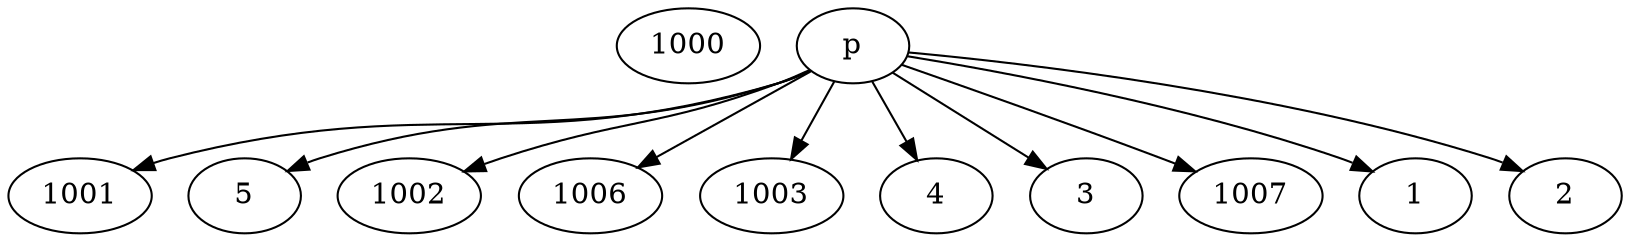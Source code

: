 strict digraph G1 {
1000p -> 1001p
1000p -> 5
1001p -> 1002p
1001p -> 1006p
1002p -> 1003p
1002p -> 4
1003p -> 3
1006p -> 1007p
1006p -> 1003p
1007p -> 1
1007p -> 2
1003p -> 3
}